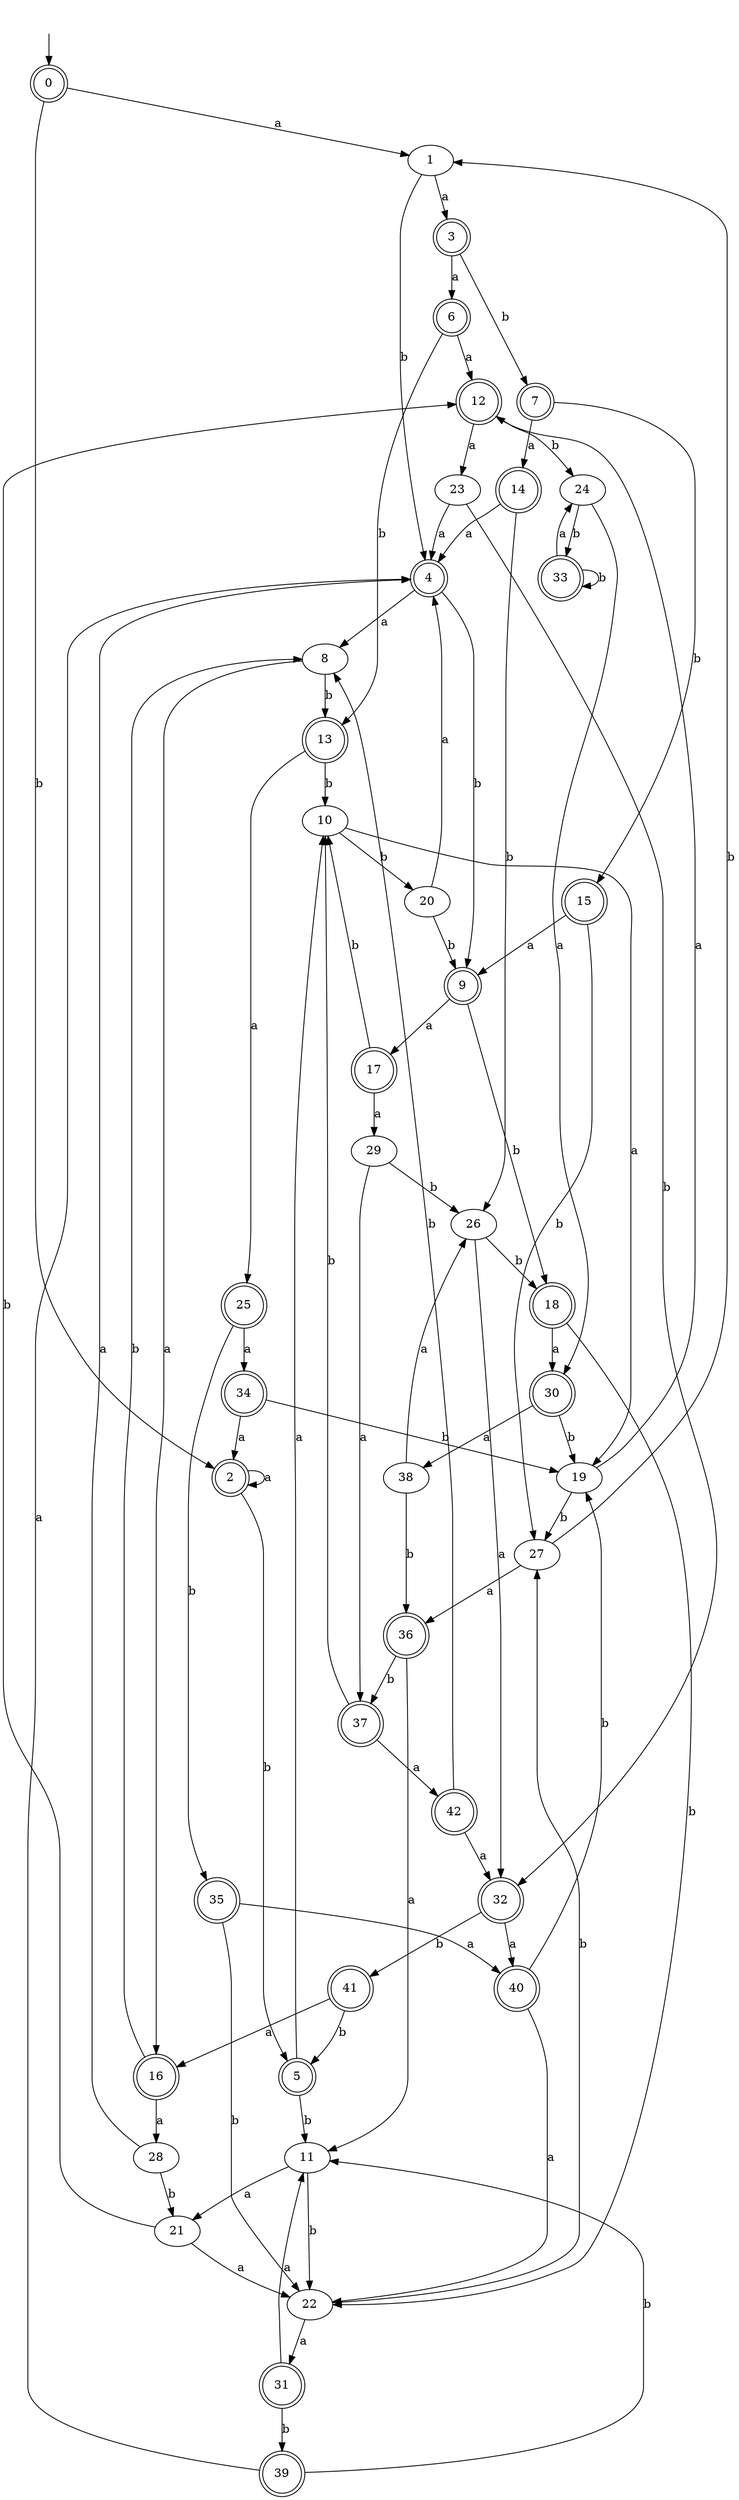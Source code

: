 digraph RandomDFA {
  __start0 [label="", shape=none];
  __start0 -> 0 [label=""];
  0 [shape=circle] [shape=doublecircle]
  0 -> 1 [label="a"]
  0 -> 2 [label="b"]
  1
  1 -> 3 [label="a"]
  1 -> 4 [label="b"]
  2 [shape=doublecircle]
  2 -> 2 [label="a"]
  2 -> 5 [label="b"]
  3 [shape=doublecircle]
  3 -> 6 [label="a"]
  3 -> 7 [label="b"]
  4 [shape=doublecircle]
  4 -> 8 [label="a"]
  4 -> 9 [label="b"]
  5 [shape=doublecircle]
  5 -> 10 [label="a"]
  5 -> 11 [label="b"]
  6 [shape=doublecircle]
  6 -> 12 [label="a"]
  6 -> 13 [label="b"]
  7 [shape=doublecircle]
  7 -> 14 [label="a"]
  7 -> 15 [label="b"]
  8
  8 -> 16 [label="a"]
  8 -> 13 [label="b"]
  9 [shape=doublecircle]
  9 -> 17 [label="a"]
  9 -> 18 [label="b"]
  10
  10 -> 19 [label="a"]
  10 -> 20 [label="b"]
  11
  11 -> 21 [label="a"]
  11 -> 22 [label="b"]
  12 [shape=doublecircle]
  12 -> 23 [label="a"]
  12 -> 24 [label="b"]
  13 [shape=doublecircle]
  13 -> 25 [label="a"]
  13 -> 10 [label="b"]
  14 [shape=doublecircle]
  14 -> 4 [label="a"]
  14 -> 26 [label="b"]
  15 [shape=doublecircle]
  15 -> 9 [label="a"]
  15 -> 27 [label="b"]
  16 [shape=doublecircle]
  16 -> 28 [label="a"]
  16 -> 8 [label="b"]
  17 [shape=doublecircle]
  17 -> 29 [label="a"]
  17 -> 10 [label="b"]
  18 [shape=doublecircle]
  18 -> 30 [label="a"]
  18 -> 22 [label="b"]
  19
  19 -> 12 [label="a"]
  19 -> 27 [label="b"]
  20
  20 -> 4 [label="a"]
  20 -> 9 [label="b"]
  21
  21 -> 22 [label="a"]
  21 -> 12 [label="b"]
  22
  22 -> 31 [label="a"]
  22 -> 27 [label="b"]
  23
  23 -> 4 [label="a"]
  23 -> 32 [label="b"]
  24
  24 -> 30 [label="a"]
  24 -> 33 [label="b"]
  25 [shape=doublecircle]
  25 -> 34 [label="a"]
  25 -> 35 [label="b"]
  26
  26 -> 32 [label="a"]
  26 -> 18 [label="b"]
  27
  27 -> 36 [label="a"]
  27 -> 1 [label="b"]
  28
  28 -> 4 [label="a"]
  28 -> 21 [label="b"]
  29
  29 -> 37 [label="a"]
  29 -> 26 [label="b"]
  30 [shape=doublecircle]
  30 -> 38 [label="a"]
  30 -> 19 [label="b"]
  31 [shape=doublecircle]
  31 -> 11 [label="a"]
  31 -> 39 [label="b"]
  32 [shape=doublecircle]
  32 -> 40 [label="a"]
  32 -> 41 [label="b"]
  33 [shape=doublecircle]
  33 -> 24 [label="a"]
  33 -> 33 [label="b"]
  34 [shape=doublecircle]
  34 -> 2 [label="a"]
  34 -> 19 [label="b"]
  35 [shape=doublecircle]
  35 -> 40 [label="a"]
  35 -> 22 [label="b"]
  36 [shape=doublecircle]
  36 -> 11 [label="a"]
  36 -> 37 [label="b"]
  37 [shape=doublecircle]
  37 -> 42 [label="a"]
  37 -> 10 [label="b"]
  38
  38 -> 26 [label="a"]
  38 -> 36 [label="b"]
  39 [shape=doublecircle]
  39 -> 4 [label="a"]
  39 -> 11 [label="b"]
  40 [shape=doublecircle]
  40 -> 22 [label="a"]
  40 -> 19 [label="b"]
  41 [shape=doublecircle]
  41 -> 16 [label="a"]
  41 -> 5 [label="b"]
  42 [shape=doublecircle]
  42 -> 32 [label="a"]
  42 -> 8 [label="b"]
}
